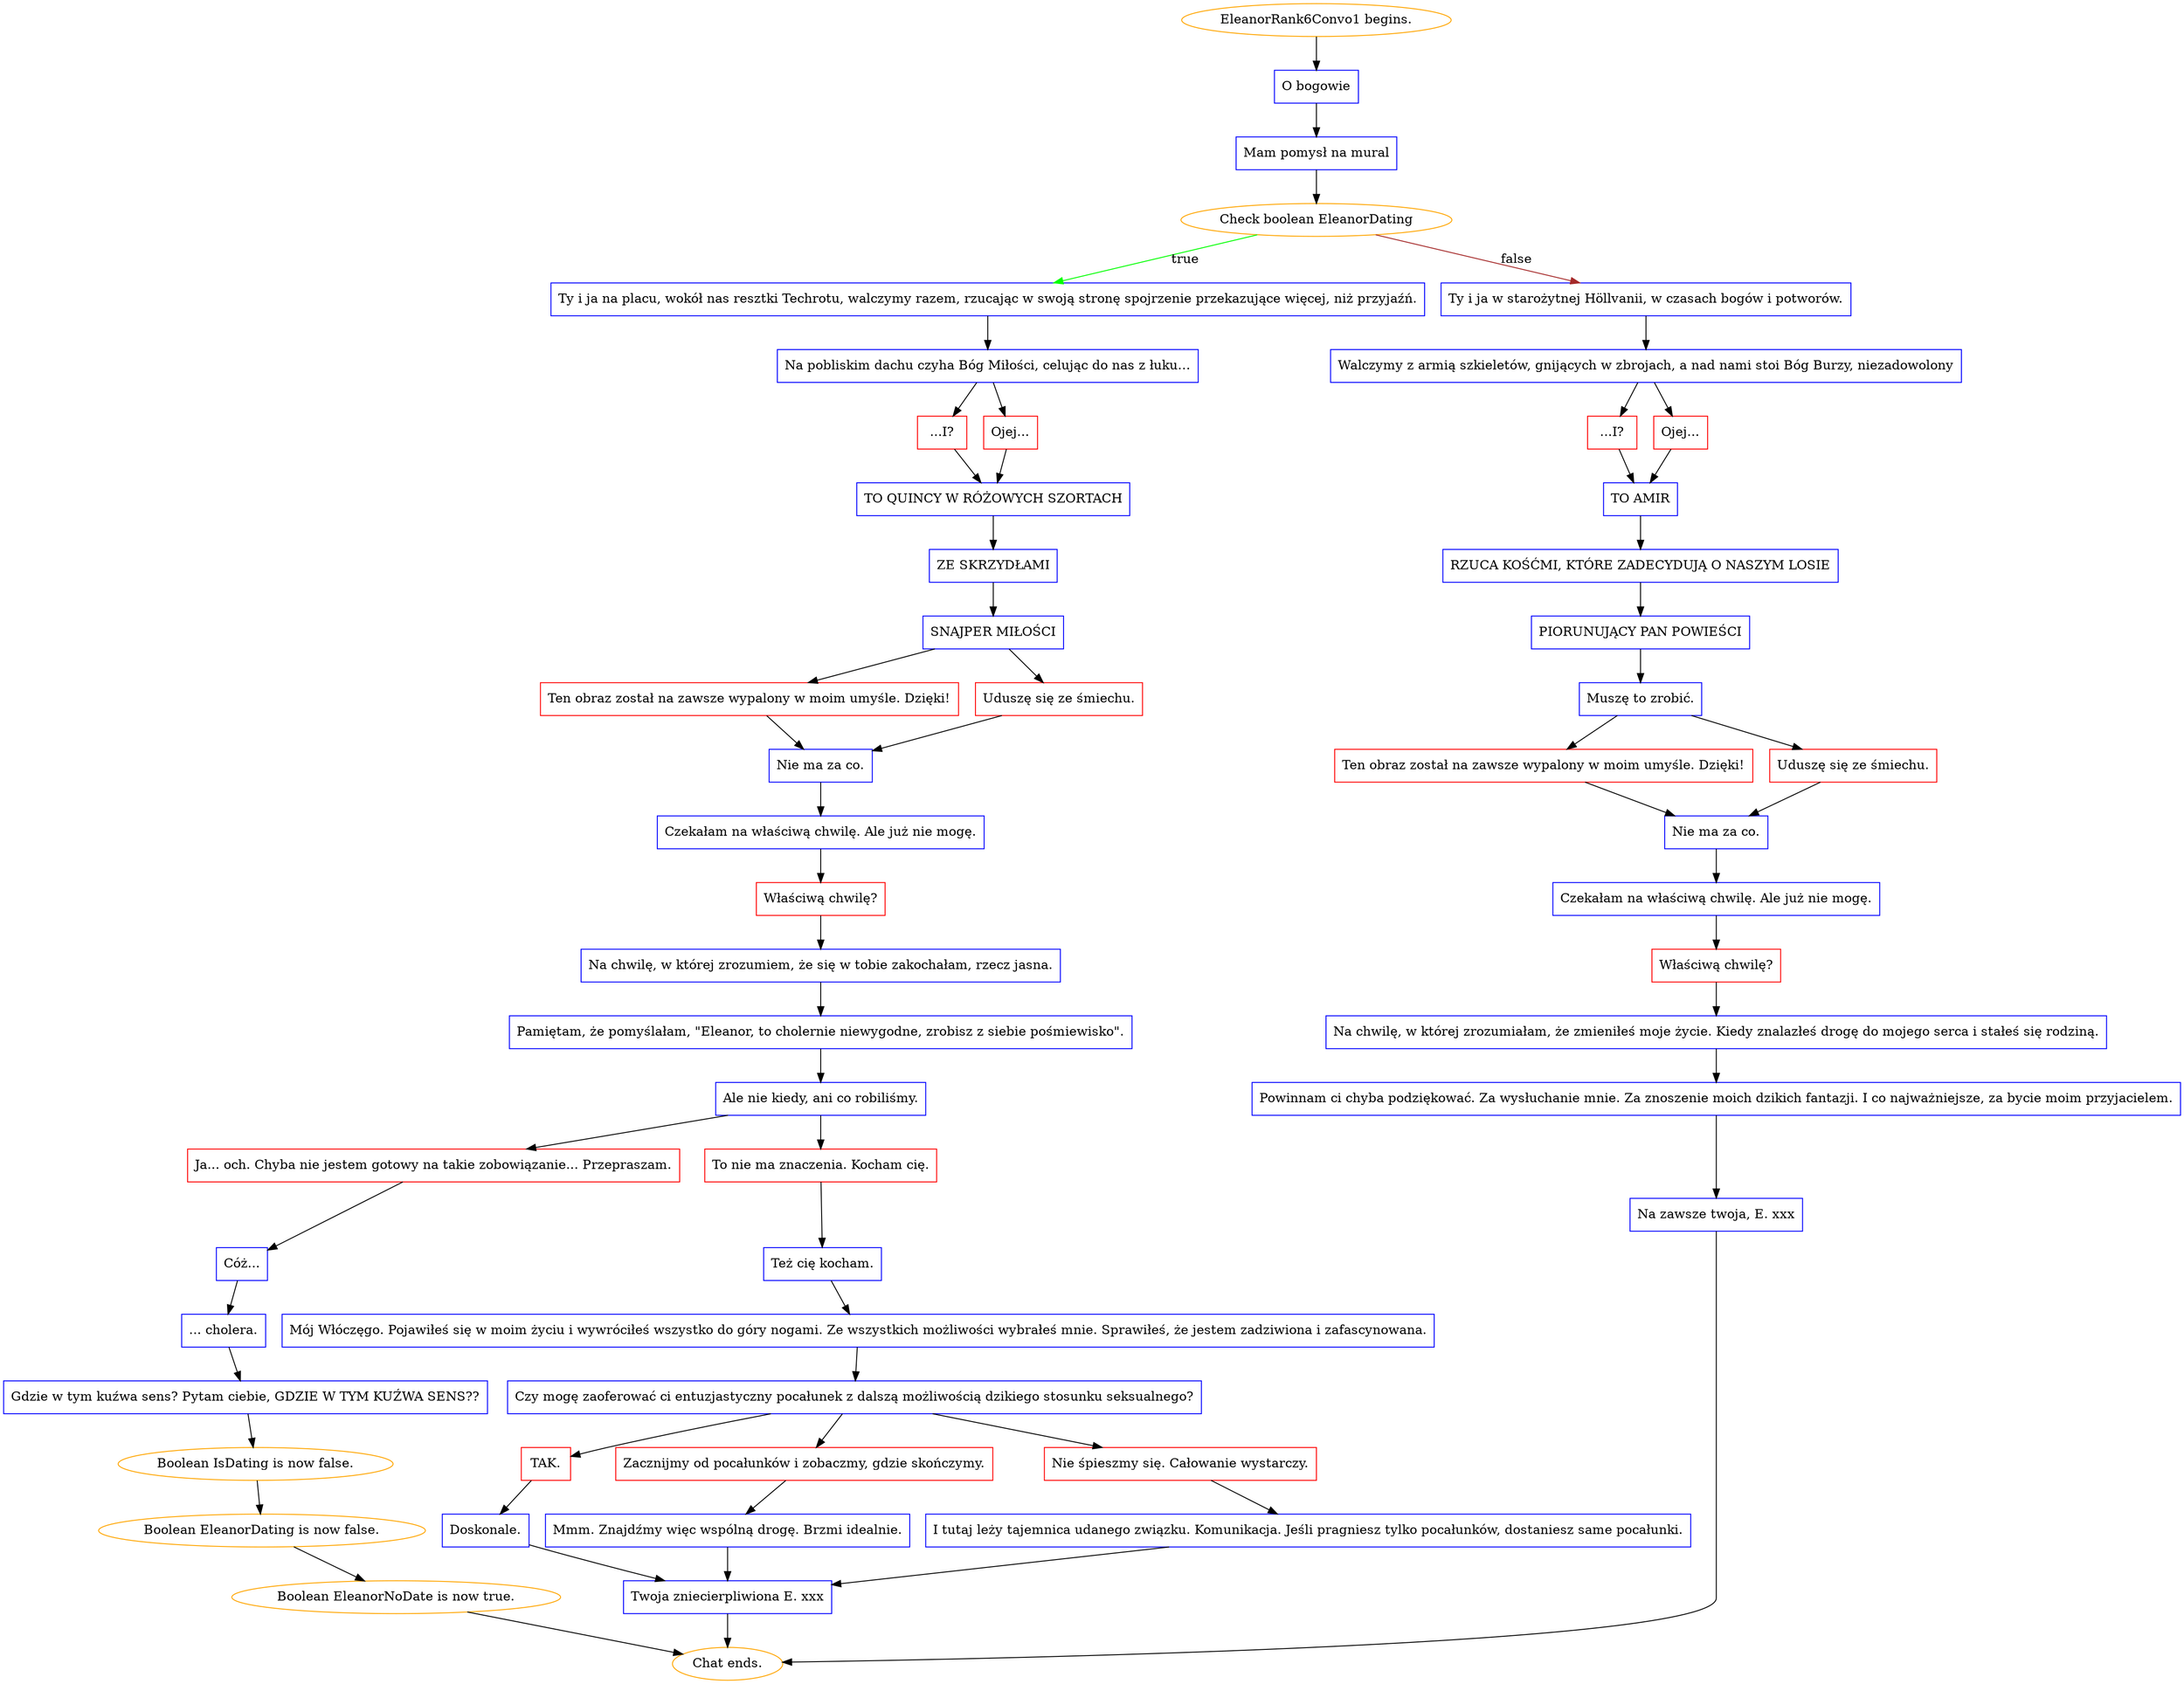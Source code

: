 digraph {
	"EleanorRank6Convo1 begins." [color=orange];
		"EleanorRank6Convo1 begins." -> j629277359;
	j629277359 [label="O bogowie",shape=box,color=blue];
		j629277359 -> j2847539179;
	j2847539179 [label="Mam pomysł na mural",shape=box,color=blue];
		j2847539179 -> j301208063;
	j301208063 [label="Check boolean EleanorDating",color=orange];
		j301208063 -> j1004893100 [label=true,color=green];
		j301208063 -> j3960852839 [label=false,color=brown];
	j1004893100 [label="Ty i ja na placu, wokół nas resztki Techrotu, walczymy razem, rzucając w swoją stronę spojrzenie przekazujące więcej, niż przyjaźń.",shape=box,color=blue];
		j1004893100 -> j1278819555;
	j3960852839 [label="Ty i ja w starożytnej Höllvanii, w czasach bogów i potworów.",shape=box,color=blue];
		j3960852839 -> j2275749332;
	j1278819555 [label="Na pobliskim dachu czyha Bóg Miłości, celując do nas z łuku…",shape=box,color=blue];
		j1278819555 -> j2022983265;
		j1278819555 -> j3468823372;
	j2275749332 [label="Walczymy z armią szkieletów, gnijących w zbrojach, a nad nami stoi Bóg Burzy, niezadowolony",shape=box,color=blue];
		j2275749332 -> j2445575956;
		j2275749332 -> j2260283462;
	j2022983265 [label="...I?",shape=box,color=red];
		j2022983265 -> j2461436048;
	j3468823372 [label="Ojej...",shape=box,color=red];
		j3468823372 -> j2461436048;
	j2445575956 [label="...I?",shape=box,color=red];
		j2445575956 -> j3896426390;
	j2260283462 [label="Ojej...",shape=box,color=red];
		j2260283462 -> j3896426390;
	j2461436048 [label="TO QUINCY W RÓŻOWYCH SZORTACH",shape=box,color=blue];
		j2461436048 -> j2092933493;
	j3896426390 [label="TO AMIR",shape=box,color=blue];
		j3896426390 -> j2364671808;
	j2092933493 [label="ZE SKRZYDŁAMI",shape=box,color=blue];
		j2092933493 -> j3780114969;
	j2364671808 [label="RZUCA KOŚĆMI, KTÓRE ZADECYDUJĄ O NASZYM LOSIE",shape=box,color=blue];
		j2364671808 -> j289990863;
	j3780114969 [label="SNAJPER MIŁOŚCI",shape=box,color=blue];
		j3780114969 -> j3561953200;
		j3780114969 -> j1252252996;
	j289990863 [label="PIORUNUJĄCY PAN POWIEŚCI",shape=box,color=blue];
		j289990863 -> j1488193180;
	j3561953200 [label="Ten obraz został na zawsze wypalony w moim umyśle. Dzięki!",shape=box,color=red];
		j3561953200 -> j1464756060;
	j1252252996 [label="Uduszę się ze śmiechu.",shape=box,color=red];
		j1252252996 -> j1464756060;
	j1488193180 [label="Muszę to zrobić.",shape=box,color=blue];
		j1488193180 -> j1309586981;
		j1488193180 -> j453084825;
	j1464756060 [label="Nie ma za co.",shape=box,color=blue];
		j1464756060 -> j299315141;
	j1309586981 [label="Ten obraz został na zawsze wypalony w moim umyśle. Dzięki!",shape=box,color=red];
		j1309586981 -> j1354741576;
	j453084825 [label="Uduszę się ze śmiechu.",shape=box,color=red];
		j453084825 -> j1354741576;
	j299315141 [label="Czekałam na właściwą chwilę. Ale już nie mogę.",shape=box,color=blue];
		j299315141 -> j2457056559;
	j1354741576 [label="Nie ma za co.",shape=box,color=blue];
		j1354741576 -> j4133726089;
	j2457056559 [label="Właściwą chwilę?",shape=box,color=red];
		j2457056559 -> j1378847404;
	j4133726089 [label="Czekałam na właściwą chwilę. Ale już nie mogę.",shape=box,color=blue];
		j4133726089 -> j4037153705;
	j1378847404 [label="Na chwilę, w której zrozumiem, że się w tobie zakochałam, rzecz jasna.",shape=box,color=blue];
		j1378847404 -> j648385018;
	j4037153705 [label="Właściwą chwilę?",shape=box,color=red];
		j4037153705 -> j4165218614;
	j648385018 [label="Pamiętam, że pomyślałam, \"Eleanor, to cholernie niewygodne, zrobisz z siebie pośmiewisko\".",shape=box,color=blue];
		j648385018 -> j232274937;
	j4165218614 [label="Na chwilę, w której zrozumiałam, że zmieniłeś moje życie. Kiedy znalazłeś drogę do mojego serca i stałeś się rodziną.",shape=box,color=blue];
		j4165218614 -> j3897606766;
	j232274937 [label="Ale nie kiedy, ani co robiliśmy.",shape=box,color=blue];
		j232274937 -> j4010109509;
		j232274937 -> j1010937659;
	j3897606766 [label="Powinnam ci chyba podziękować. Za wysłuchanie mnie. Za znoszenie moich dzikich fantazji. I co najważniejsze, za bycie moim przyjacielem.",shape=box,color=blue];
		j3897606766 -> j2719948108;
	j4010109509 [label="Ja... och. Chyba nie jestem gotowy na takie zobowiązanie... Przepraszam.",shape=box,color=red];
		j4010109509 -> j1113992764;
	j1010937659 [label="To nie ma znaczenia. Kocham cię.",shape=box,color=red];
		j1010937659 -> j2869295270;
	j2719948108 [label="Na zawsze twoja, E. xxx",shape=box,color=blue];
		j2719948108 -> "Chat ends.";
	j1113992764 [label="Cóż...",shape=box,color=blue];
		j1113992764 -> j1928856190;
	j2869295270 [label="Też cię kocham.",shape=box,color=blue];
		j2869295270 -> j489588406;
	"Chat ends." [color=orange];
	j1928856190 [label="... cholera.",shape=box,color=blue];
		j1928856190 -> j25575045;
	j489588406 [label="Mój Włóczęgo. Pojawiłeś się w moim życiu i wywróciłeś wszystko do góry nogami. Ze wszystkich możliwości wybrałeś mnie. Sprawiłeś, że jestem zadziwiona i zafascynowana.",shape=box,color=blue];
		j489588406 -> j2828901104;
	j25575045 [label="Gdzie w tym kuźwa sens? Pytam ciebie, GDZIE W TYM KUŹWA SENS??",shape=box,color=blue];
		j25575045 -> j3127028283;
	j2828901104 [label="Czy mogę zaoferować ci entuzjastyczny pocałunek z dalszą możliwością dzikiego stosunku seksualnego?",shape=box,color=blue];
		j2828901104 -> j2992470605;
		j2828901104 -> j745556220;
		j2828901104 -> j1152786232;
	j3127028283 [label="Boolean IsDating is now false.",color=orange];
		j3127028283 -> j3856107511;
	j2992470605 [label="TAK.",shape=box,color=red];
		j2992470605 -> j491077504;
	j745556220 [label="Zacznijmy od pocałunków i zobaczmy, gdzie skończymy.",shape=box,color=red];
		j745556220 -> j743763270;
	j1152786232 [label="Nie śpieszmy się. Całowanie wystarczy.",shape=box,color=red];
		j1152786232 -> j1196195975;
	j3856107511 [label="Boolean EleanorDating is now false.",color=orange];
		j3856107511 -> j2728200779;
	j491077504 [label="Doskonale.",shape=box,color=blue];
		j491077504 -> j3347633952;
	j743763270 [label="Mmm. Znajdźmy więc wspólną drogę. Brzmi idealnie.",shape=box,color=blue];
		j743763270 -> j3347633952;
	j1196195975 [label="I tutaj leży tajemnica udanego związku. Komunikacja. Jeśli pragniesz tylko pocałunków, dostaniesz same pocałunki.",shape=box,color=blue];
		j1196195975 -> j3347633952;
	j2728200779 [label="Boolean EleanorNoDate is now true.",color=orange];
		j2728200779 -> "Chat ends.";
	j3347633952 [label="Twoja zniecierpliwiona E. xxx",shape=box,color=blue];
		j3347633952 -> "Chat ends.";
}